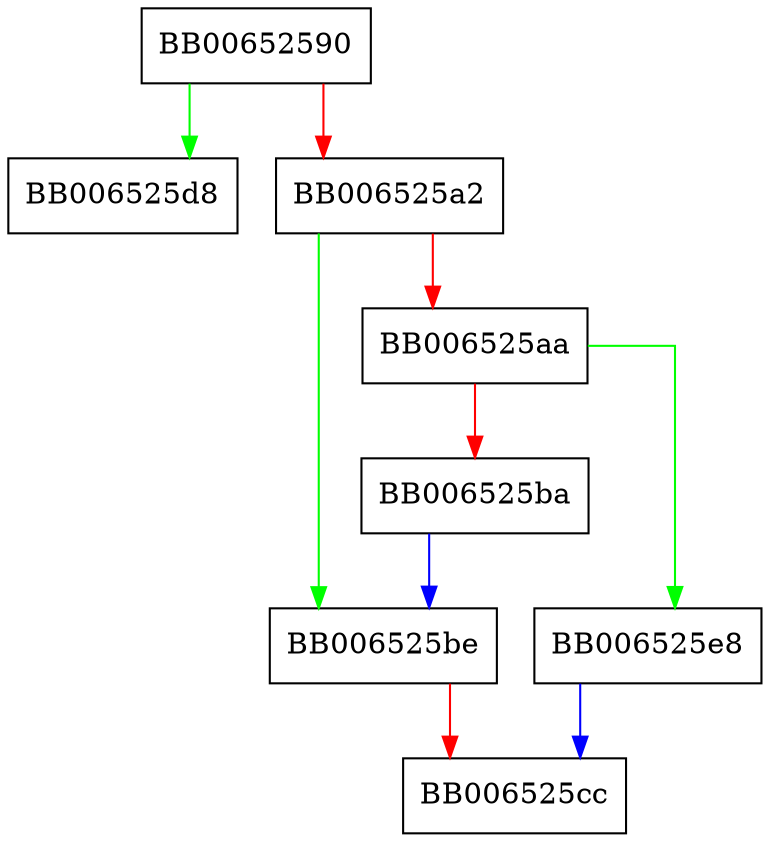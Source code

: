 digraph TS_ACCURACY_set_millis {
  node [shape="box"];
  graph [splines=ortho];
  BB00652590 -> BB006525d8 [color="green"];
  BB00652590 -> BB006525a2 [color="red"];
  BB006525a2 -> BB006525be [color="green"];
  BB006525a2 -> BB006525aa [color="red"];
  BB006525aa -> BB006525e8 [color="green"];
  BB006525aa -> BB006525ba [color="red"];
  BB006525ba -> BB006525be [color="blue"];
  BB006525be -> BB006525cc [color="red"];
  BB006525e8 -> BB006525cc [color="blue"];
}